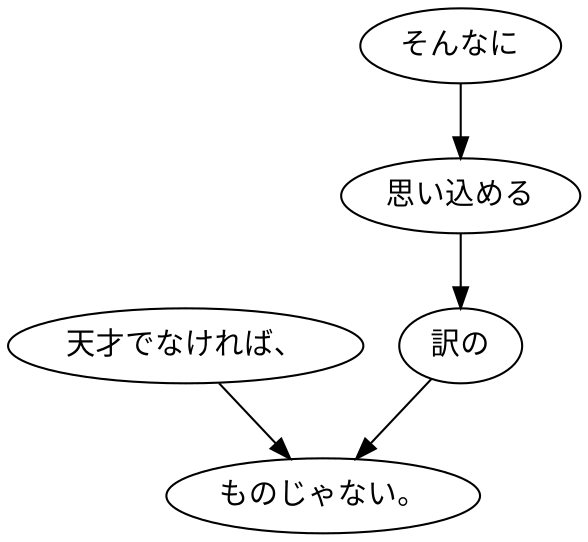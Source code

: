 digraph graph7932 {
	node0 [label="天才でなければ、"];
	node1 [label="そんなに"];
	node2 [label="思い込める"];
	node3 [label="訳の"];
	node4 [label="ものじゃない。"];
	node0 -> node4;
	node1 -> node2;
	node2 -> node3;
	node3 -> node4;
}

